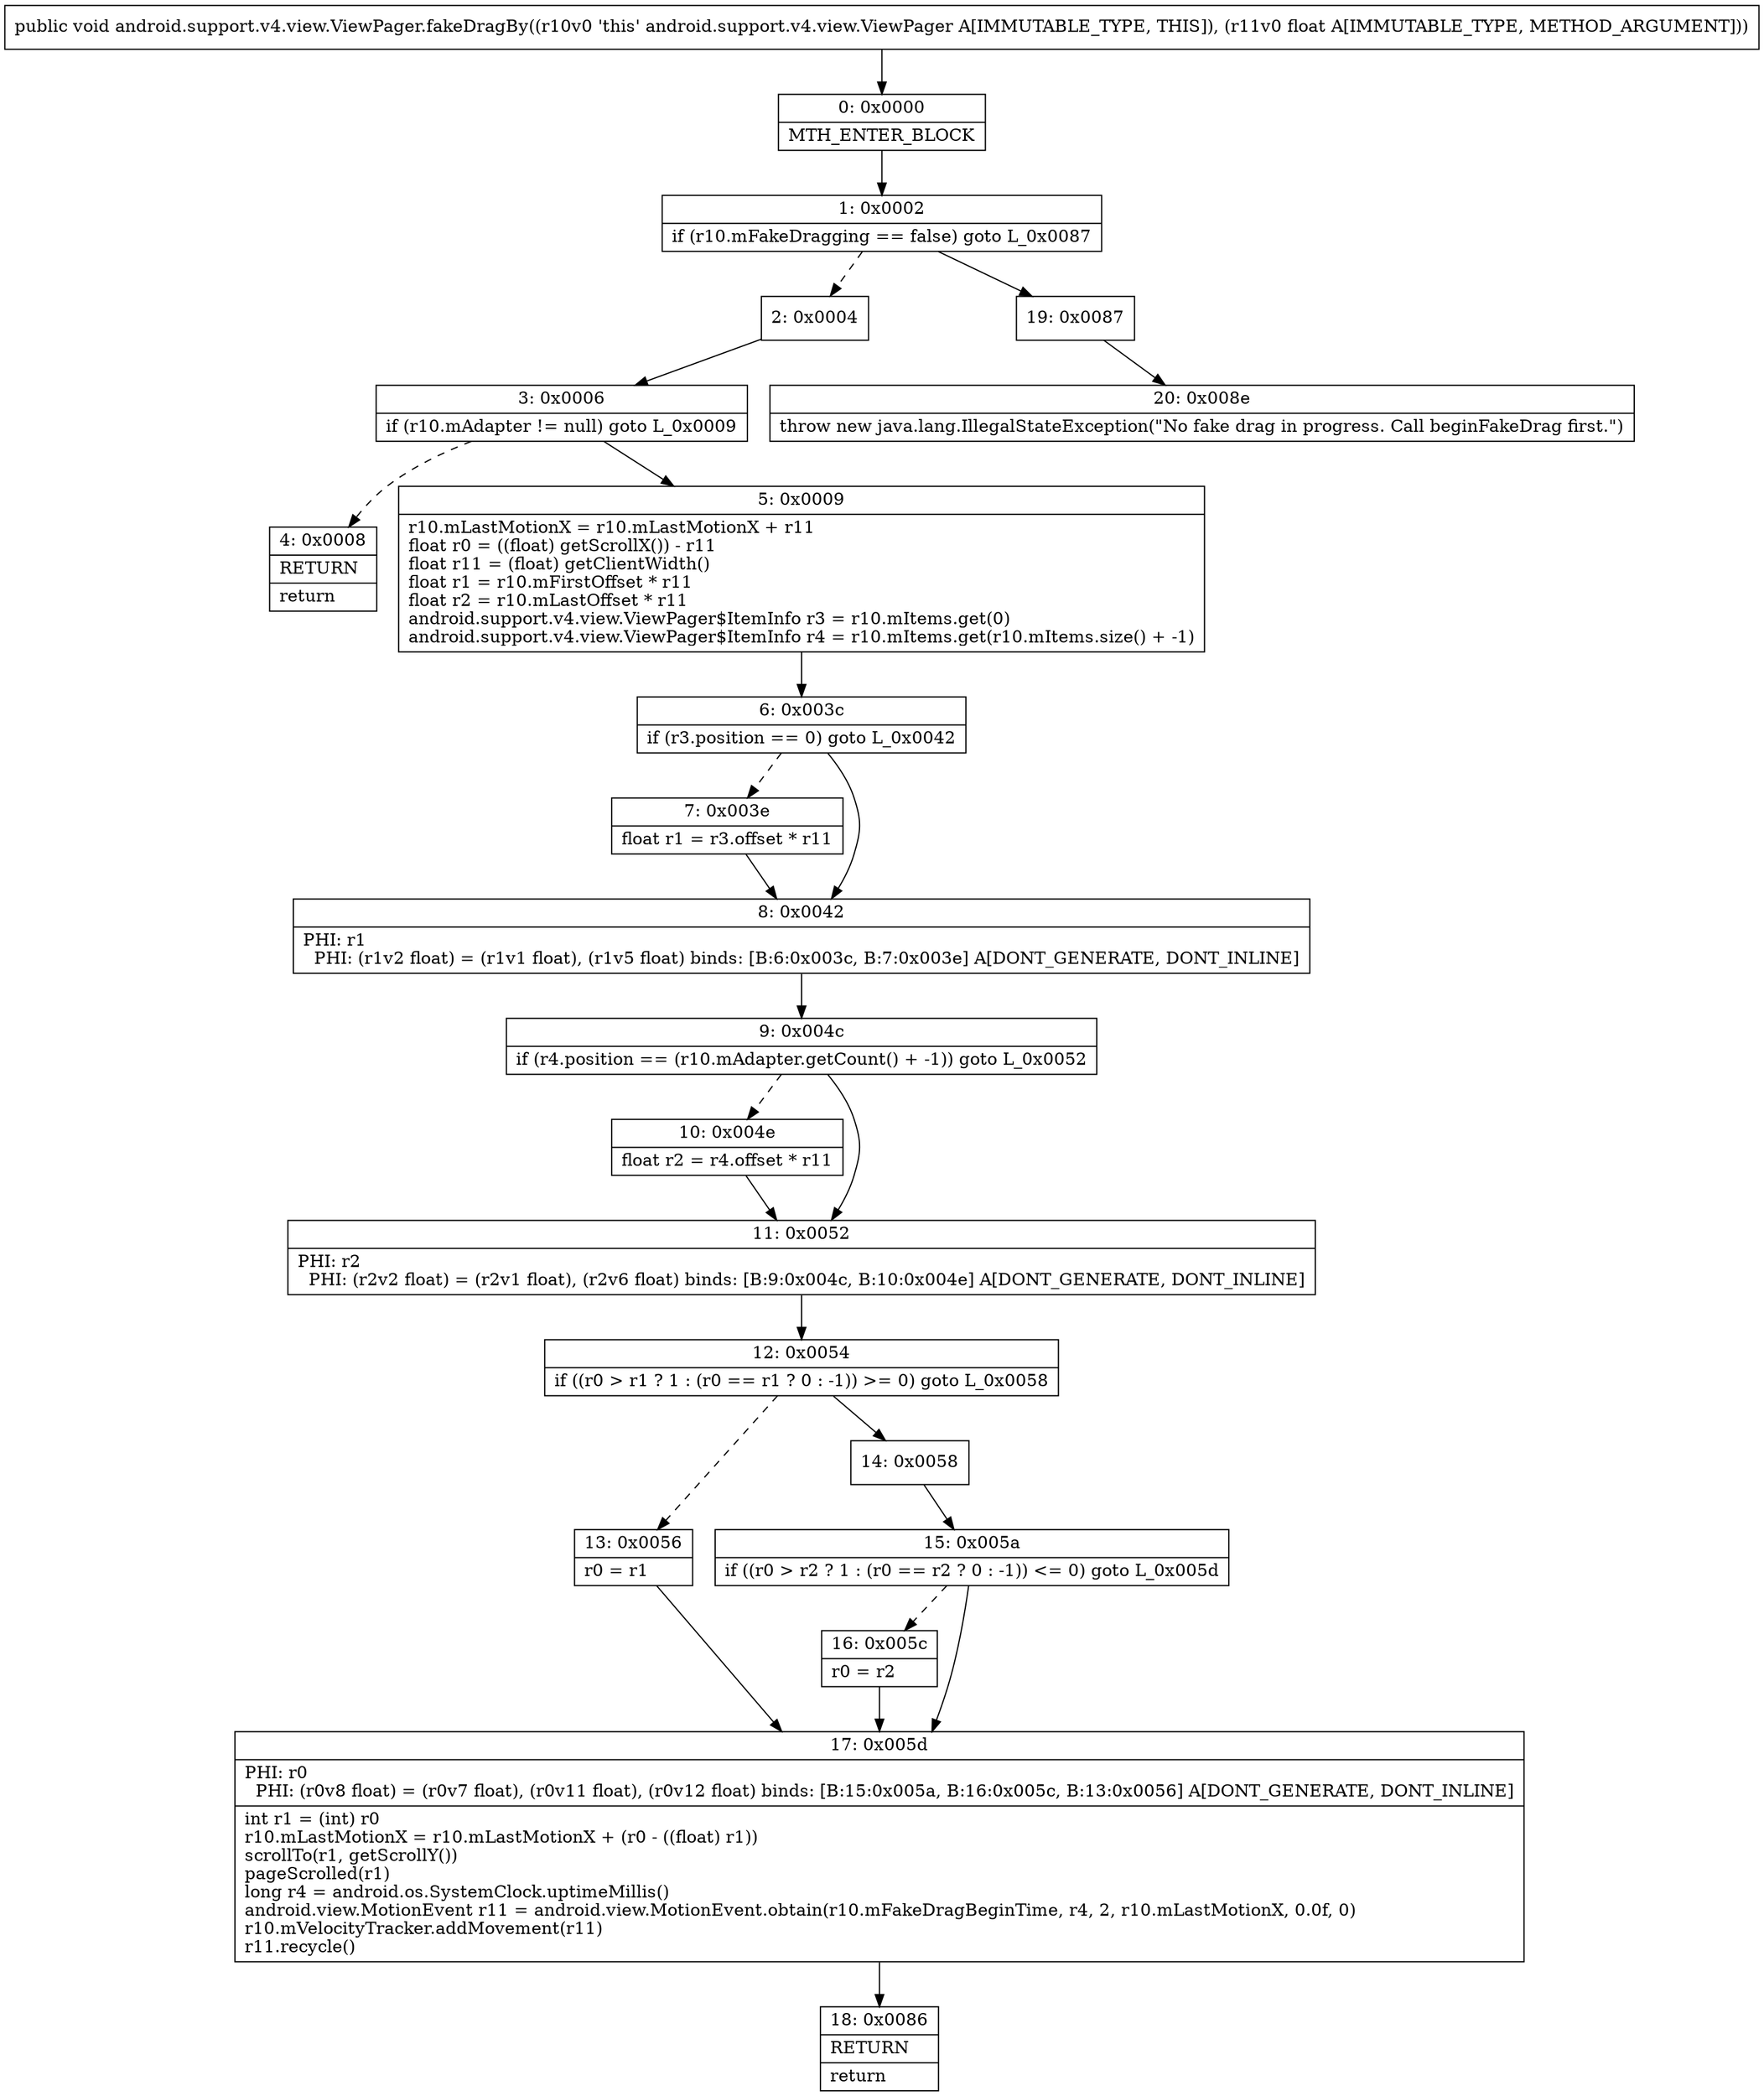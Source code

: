 digraph "CFG forandroid.support.v4.view.ViewPager.fakeDragBy(F)V" {
Node_0 [shape=record,label="{0\:\ 0x0000|MTH_ENTER_BLOCK\l}"];
Node_1 [shape=record,label="{1\:\ 0x0002|if (r10.mFakeDragging == false) goto L_0x0087\l}"];
Node_2 [shape=record,label="{2\:\ 0x0004}"];
Node_3 [shape=record,label="{3\:\ 0x0006|if (r10.mAdapter != null) goto L_0x0009\l}"];
Node_4 [shape=record,label="{4\:\ 0x0008|RETURN\l|return\l}"];
Node_5 [shape=record,label="{5\:\ 0x0009|r10.mLastMotionX = r10.mLastMotionX + r11\lfloat r0 = ((float) getScrollX()) \- r11\lfloat r11 = (float) getClientWidth()\lfloat r1 = r10.mFirstOffset * r11\lfloat r2 = r10.mLastOffset * r11\landroid.support.v4.view.ViewPager$ItemInfo r3 = r10.mItems.get(0)\landroid.support.v4.view.ViewPager$ItemInfo r4 = r10.mItems.get(r10.mItems.size() + \-1)\l}"];
Node_6 [shape=record,label="{6\:\ 0x003c|if (r3.position == 0) goto L_0x0042\l}"];
Node_7 [shape=record,label="{7\:\ 0x003e|float r1 = r3.offset * r11\l}"];
Node_8 [shape=record,label="{8\:\ 0x0042|PHI: r1 \l  PHI: (r1v2 float) = (r1v1 float), (r1v5 float) binds: [B:6:0x003c, B:7:0x003e] A[DONT_GENERATE, DONT_INLINE]\l}"];
Node_9 [shape=record,label="{9\:\ 0x004c|if (r4.position == (r10.mAdapter.getCount() + \-1)) goto L_0x0052\l}"];
Node_10 [shape=record,label="{10\:\ 0x004e|float r2 = r4.offset * r11\l}"];
Node_11 [shape=record,label="{11\:\ 0x0052|PHI: r2 \l  PHI: (r2v2 float) = (r2v1 float), (r2v6 float) binds: [B:9:0x004c, B:10:0x004e] A[DONT_GENERATE, DONT_INLINE]\l}"];
Node_12 [shape=record,label="{12\:\ 0x0054|if ((r0 \> r1 ? 1 : (r0 == r1 ? 0 : \-1)) \>= 0) goto L_0x0058\l}"];
Node_13 [shape=record,label="{13\:\ 0x0056|r0 = r1\l}"];
Node_14 [shape=record,label="{14\:\ 0x0058}"];
Node_15 [shape=record,label="{15\:\ 0x005a|if ((r0 \> r2 ? 1 : (r0 == r2 ? 0 : \-1)) \<= 0) goto L_0x005d\l}"];
Node_16 [shape=record,label="{16\:\ 0x005c|r0 = r2\l}"];
Node_17 [shape=record,label="{17\:\ 0x005d|PHI: r0 \l  PHI: (r0v8 float) = (r0v7 float), (r0v11 float), (r0v12 float) binds: [B:15:0x005a, B:16:0x005c, B:13:0x0056] A[DONT_GENERATE, DONT_INLINE]\l|int r1 = (int) r0\lr10.mLastMotionX = r10.mLastMotionX + (r0 \- ((float) r1))\lscrollTo(r1, getScrollY())\lpageScrolled(r1)\llong r4 = android.os.SystemClock.uptimeMillis()\landroid.view.MotionEvent r11 = android.view.MotionEvent.obtain(r10.mFakeDragBeginTime, r4, 2, r10.mLastMotionX, 0.0f, 0)\lr10.mVelocityTracker.addMovement(r11)\lr11.recycle()\l}"];
Node_18 [shape=record,label="{18\:\ 0x0086|RETURN\l|return\l}"];
Node_19 [shape=record,label="{19\:\ 0x0087}"];
Node_20 [shape=record,label="{20\:\ 0x008e|throw new java.lang.IllegalStateException(\"No fake drag in progress. Call beginFakeDrag first.\")\l}"];
MethodNode[shape=record,label="{public void android.support.v4.view.ViewPager.fakeDragBy((r10v0 'this' android.support.v4.view.ViewPager A[IMMUTABLE_TYPE, THIS]), (r11v0 float A[IMMUTABLE_TYPE, METHOD_ARGUMENT])) }"];
MethodNode -> Node_0;
Node_0 -> Node_1;
Node_1 -> Node_2[style=dashed];
Node_1 -> Node_19;
Node_2 -> Node_3;
Node_3 -> Node_4[style=dashed];
Node_3 -> Node_5;
Node_5 -> Node_6;
Node_6 -> Node_7[style=dashed];
Node_6 -> Node_8;
Node_7 -> Node_8;
Node_8 -> Node_9;
Node_9 -> Node_10[style=dashed];
Node_9 -> Node_11;
Node_10 -> Node_11;
Node_11 -> Node_12;
Node_12 -> Node_13[style=dashed];
Node_12 -> Node_14;
Node_13 -> Node_17;
Node_14 -> Node_15;
Node_15 -> Node_16[style=dashed];
Node_15 -> Node_17;
Node_16 -> Node_17;
Node_17 -> Node_18;
Node_19 -> Node_20;
}

